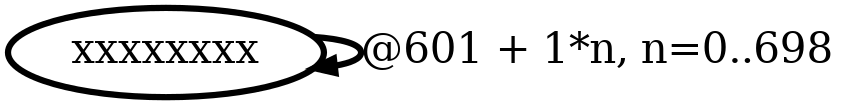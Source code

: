 digraph G {
        node [style=rounded, penwidth=3, fontsize=20, shape=oval];
        "xxxxxxxx" -> "xxxxxxxx" [label="@601 + 1*n, n=0..698", color=black,arrowsize=1,style=bold,penwidth=3,fontsize=20];
}
